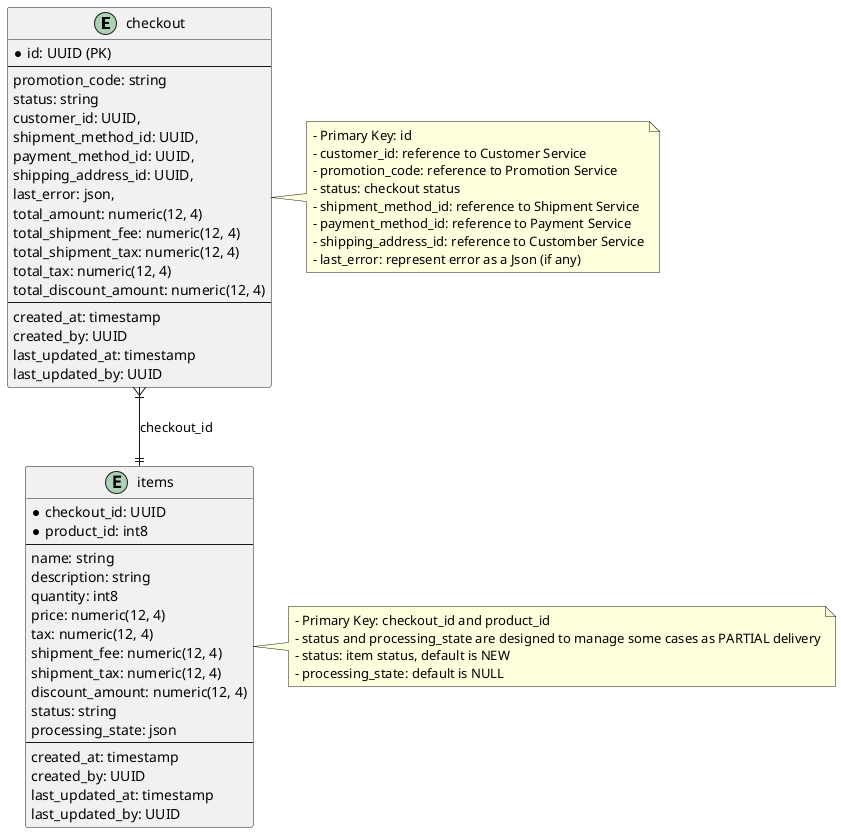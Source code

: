 @startuml

entity checkout {
  * id: UUID (PK)
  --
  promotion_code: string 
  status: string
  customer_id: UUID,
  shipment_method_id: UUID,
  payment_method_id: UUID,
  shipping_address_id: UUID,
  last_error: json,
  total_amount: numeric(12, 4)
  total_shipment_fee: numeric(12, 4)
  total_shipment_tax: numeric(12, 4)
  total_tax: numeric(12, 4)
  total_discount_amount: numeric(12, 4)
  --
  created_at: timestamp
  created_by: UUID
  last_updated_at: timestamp  
  last_updated_by: UUID
}

note right of checkout
  - Primary Key: id
  - customer_id: reference to Customer Service
  - promotion_code: reference to Promotion Service
  - status: checkout status
  - shipment_method_id: reference to Shipment Service
  - payment_method_id: reference to Payment Service
  - shipping_address_id: reference to Customber Service
  - last_error: represent error as a Json (if any)
end note

entity items {
  * checkout_id: UUID
  * product_id: int8
  --
  name: string
  description: string
  quantity: int8
  price: numeric(12, 4)
  tax: numeric(12, 4)
  shipment_fee: numeric(12, 4)
  shipment_tax: numeric(12, 4)
  discount_amount: numeric(12, 4)
  status: string
  processing_state: json
  --
  created_at: timestamp
  created_by: UUID
  last_updated_at: timestamp  
  last_updated_by: UUID
}

note right of items
  - Primary Key: checkout_id and product_id
  - status and processing_state are designed to manage some cases as PARTIAL delivery
  - status: item status, default is NEW
  - processing_state: default is NULL
end note

items ||-up-|{ checkout: checkout_id

@enduml
